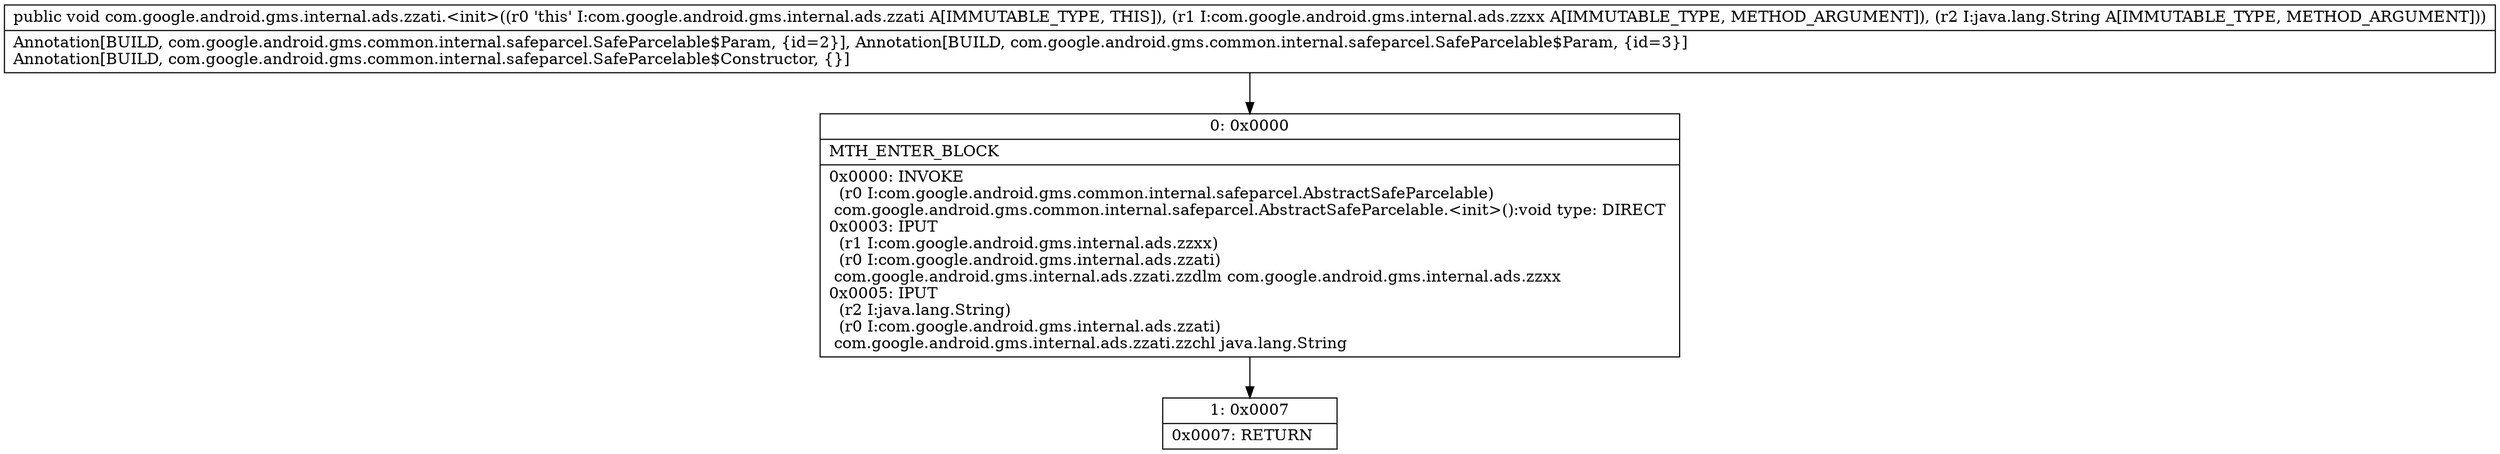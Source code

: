 digraph "CFG forcom.google.android.gms.internal.ads.zzati.\<init\>(Lcom\/google\/android\/gms\/internal\/ads\/zzxx;Ljava\/lang\/String;)V" {
Node_0 [shape=record,label="{0\:\ 0x0000|MTH_ENTER_BLOCK\l|0x0000: INVOKE  \l  (r0 I:com.google.android.gms.common.internal.safeparcel.AbstractSafeParcelable)\l com.google.android.gms.common.internal.safeparcel.AbstractSafeParcelable.\<init\>():void type: DIRECT \l0x0003: IPUT  \l  (r1 I:com.google.android.gms.internal.ads.zzxx)\l  (r0 I:com.google.android.gms.internal.ads.zzati)\l com.google.android.gms.internal.ads.zzati.zzdlm com.google.android.gms.internal.ads.zzxx \l0x0005: IPUT  \l  (r2 I:java.lang.String)\l  (r0 I:com.google.android.gms.internal.ads.zzati)\l com.google.android.gms.internal.ads.zzati.zzchl java.lang.String \l}"];
Node_1 [shape=record,label="{1\:\ 0x0007|0x0007: RETURN   \l}"];
MethodNode[shape=record,label="{public void com.google.android.gms.internal.ads.zzati.\<init\>((r0 'this' I:com.google.android.gms.internal.ads.zzati A[IMMUTABLE_TYPE, THIS]), (r1 I:com.google.android.gms.internal.ads.zzxx A[IMMUTABLE_TYPE, METHOD_ARGUMENT]), (r2 I:java.lang.String A[IMMUTABLE_TYPE, METHOD_ARGUMENT]))  | Annotation[BUILD, com.google.android.gms.common.internal.safeparcel.SafeParcelable$Param, \{id=2\}], Annotation[BUILD, com.google.android.gms.common.internal.safeparcel.SafeParcelable$Param, \{id=3\}]\lAnnotation[BUILD, com.google.android.gms.common.internal.safeparcel.SafeParcelable$Constructor, \{\}]\l}"];
MethodNode -> Node_0;
Node_0 -> Node_1;
}

